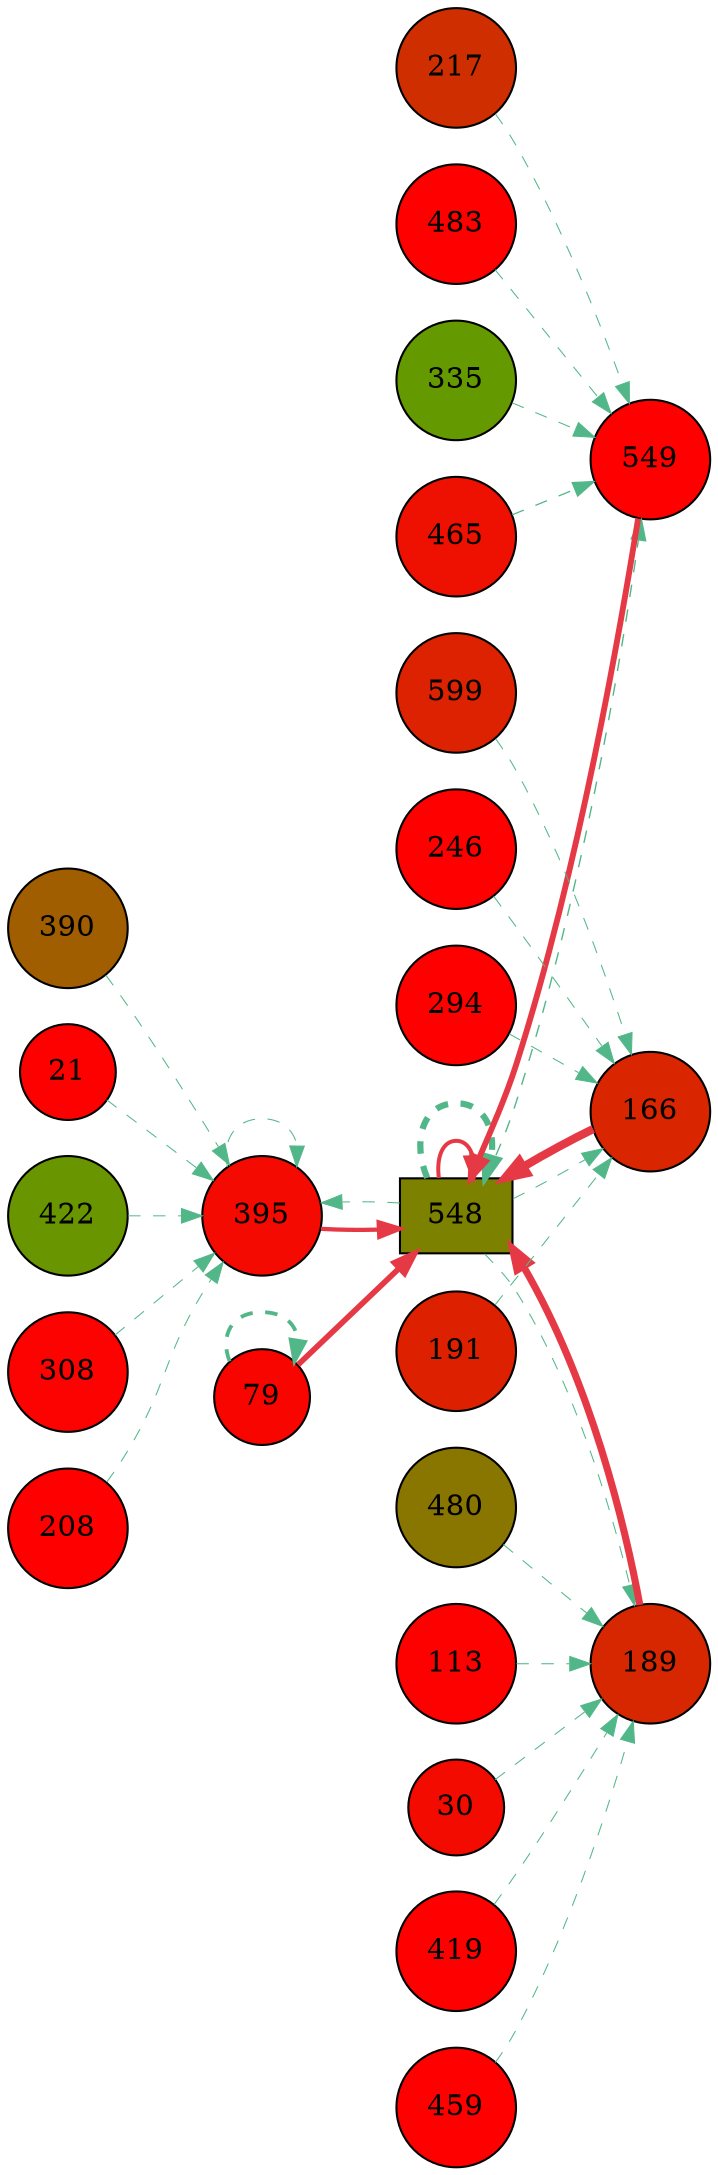 digraph G{
rankdir=LR;
390 [style=filled, shape=circle, fillcolor="#a05e00", label="390"];
395 [style=filled, shape=circle, fillcolor="#f40a00", label="395"];
21 [style=filled, shape=circle, fillcolor="#fd0100", label="21"];
30 [style=filled, shape=circle, fillcolor="#f30b00", label="30"];
419 [style=filled, shape=circle, fillcolor="#fe0000", label="419"];
548 [style=filled, shape=box, fillcolor="#7d8100", label="548"];
549 [style=filled, shape=circle, fillcolor="#fe0000", label="549"];
166 [style=filled, shape=circle, fillcolor="#d92500", label="166"];
294 [style=filled, shape=circle, fillcolor="#fe0000", label="294"];
422 [style=filled, shape=circle, fillcolor="#699500", label="422"];
308 [style=filled, shape=circle, fillcolor="#fc0200", label="308"];
189 [style=filled, shape=circle, fillcolor="#d72700", label="189"];
191 [style=filled, shape=circle, fillcolor="#dd2100", label="191"];
459 [style=filled, shape=circle, fillcolor="#fe0000", label="459"];
79 [style=filled, shape=circle, fillcolor="#f90500", label="79"];
335 [style=filled, shape=circle, fillcolor="#649a00", label="335"];
465 [style=filled, shape=circle, fillcolor="#ee1000", label="465"];
208 [style=filled, shape=circle, fillcolor="#fe0000", label="208"];
599 [style=filled, shape=circle, fillcolor="#dc2200", label="599"];
217 [style=filled, shape=circle, fillcolor="#cf2f00", label="217"];
480 [style=filled, shape=circle, fillcolor="#887600", label="480"];
483 [style=filled, shape=circle, fillcolor="#fe0000", label="483"];
113 [style=filled, shape=circle, fillcolor="#fd0100", label="113"];
246 [style=filled, shape=circle, fillcolor="#fe0000", label="246"];
166 -> 548 [color="#e63946",penwidth=4.00];
189 -> 548 [color="#e63946",penwidth=3.43];
549 -> 548 [color="#e63946",penwidth=2.82];
79 -> 548 [color="#e63946",penwidth=2.73];
395 -> 548 [color="#e63946",penwidth=2.05];
548 -> 548 [color="#e63946",penwidth=1.92];
548 -> 548 [color="#52b788",style=dashed,penwidth=3.00];
548 -> 549 [color="#52b788",style=dashed,penwidth=0.67];
465 -> 549 [color="#52b788",style=dashed,penwidth=0.62];
483 -> 549 [color="#52b788",style=dashed,penwidth=0.50];
335 -> 549 [color="#52b788",style=dashed,penwidth=0.50];
217 -> 549 [color="#52b788",style=dashed,penwidth=0.50];
548 -> 166 [color="#52b788",style=dashed,penwidth=0.50];
294 -> 166 [color="#52b788",style=dashed,penwidth=0.50];
246 -> 166 [color="#52b788",style=dashed,penwidth=0.50];
191 -> 166 [color="#52b788",style=dashed,penwidth=0.50];
599 -> 166 [color="#52b788",style=dashed,penwidth=0.50];
308 -> 395 [color="#52b788",style=dashed,penwidth=0.50];
21 -> 395 [color="#52b788",style=dashed,penwidth=0.50];
548 -> 395 [color="#52b788",style=dashed,penwidth=0.50];
390 -> 395 [color="#52b788",style=dashed,penwidth=0.50];
422 -> 395 [color="#52b788",style=dashed,penwidth=0.50];
395 -> 395 [color="#52b788",style=dashed,penwidth=0.50];
208 -> 395 [color="#52b788",style=dashed,penwidth=0.50];
79 -> 79 [color="#52b788",style=dashed,penwidth=1.83];
419 -> 189 [color="#52b788",style=dashed,penwidth=0.50];
30 -> 189 [color="#52b788",style=dashed,penwidth=0.50];
548 -> 189 [color="#52b788",style=dashed,penwidth=0.50];
480 -> 189 [color="#52b788",style=dashed,penwidth=0.50];
459 -> 189 [color="#52b788",style=dashed,penwidth=0.50];
113 -> 189 [color="#52b788",style=dashed,penwidth=0.50];
}